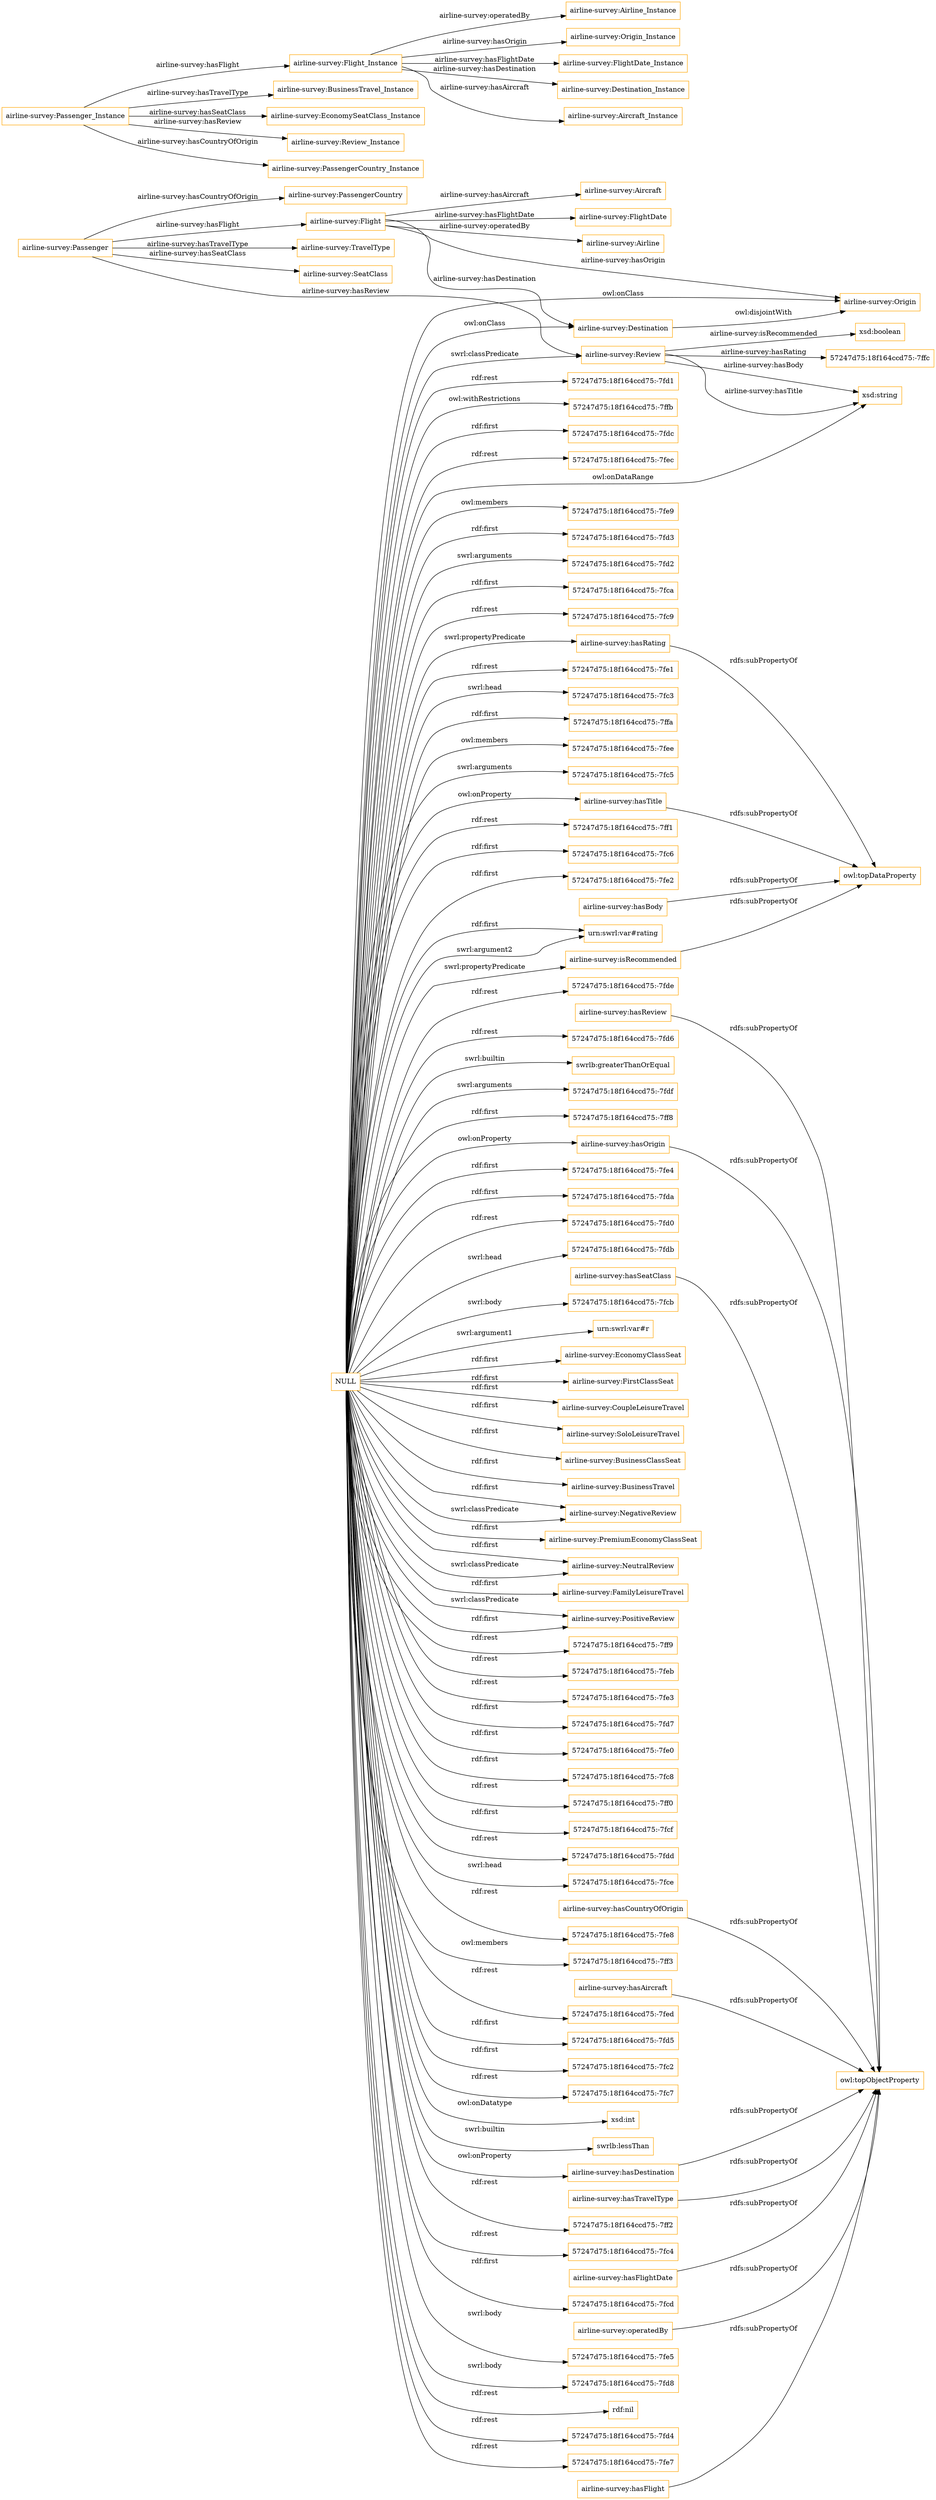 digraph ar2dtool_diagram { 
rankdir=LR;
size="1501"
node [shape = rectangle, color="orange"]; "airline-survey:Destination" "airline-survey:Aircraft" "airline-survey:EconomyClassSeat" "airline-survey:FirstClassSeat" "airline-survey:CoupleLeisureTravel" "airline-survey:PassengerCountry" "airline-survey:FlightDate" "airline-survey:Review" "airline-survey:SoloLeisureTravel" "airline-survey:BusinessClassSeat" "airline-survey:TravelType" "airline-survey:BusinessTravel" "airline-survey:SeatClass" "airline-survey:Origin" "airline-survey:NegativeReview" "airline-survey:PremiumEconomyClassSeat" "airline-survey:NeutralReview" "airline-survey:FamilyLeisureTravel" "airline-survey:Flight" "airline-survey:PositiveReview" "airline-survey:Passenger" "airline-survey:Airline" ; /*classes style*/
	"NULL" -> "57247d75:18f164ccd75:-7ff9" [ label = "rdf:rest" ];
	"NULL" -> "57247d75:18f164ccd75:-7feb" [ label = "rdf:rest" ];
	"NULL" -> "57247d75:18f164ccd75:-7fe3" [ label = "rdf:rest" ];
	"NULL" -> "airline-survey:hasOrigin" [ label = "owl:onProperty" ];
	"NULL" -> "airline-survey:NeutralReview" [ label = "rdf:first" ];
	"NULL" -> "airline-survey:hasDestination" [ label = "owl:onProperty" ];
	"NULL" -> "57247d75:18f164ccd75:-7fd7" [ label = "rdf:first" ];
	"NULL" -> "57247d75:18f164ccd75:-7fe0" [ label = "rdf:first" ];
	"NULL" -> "57247d75:18f164ccd75:-7fc8" [ label = "rdf:first" ];
	"NULL" -> "57247d75:18f164ccd75:-7ff0" [ label = "rdf:rest" ];
	"NULL" -> "57247d75:18f164ccd75:-7fcf" [ label = "rdf:first" ];
	"NULL" -> "57247d75:18f164ccd75:-7fdd" [ label = "rdf:rest" ];
	"NULL" -> "airline-survey:FamilyLeisureTravel" [ label = "rdf:first" ];
	"NULL" -> "57247d75:18f164ccd75:-7fce" [ label = "swrl:head" ];
	"NULL" -> "airline-survey:FirstClassSeat" [ label = "rdf:first" ];
	"NULL" -> "57247d75:18f164ccd75:-7fe8" [ label = "rdf:rest" ];
	"NULL" -> "airline-survey:SoloLeisureTravel" [ label = "rdf:first" ];
	"NULL" -> "57247d75:18f164ccd75:-7ff3" [ label = "owl:members" ];
	"NULL" -> "57247d75:18f164ccd75:-7fed" [ label = "rdf:rest" ];
	"NULL" -> "airline-survey:PositiveReview" [ label = "swrl:classPredicate" ];
	"NULL" -> "airline-survey:BusinessClassSeat" [ label = "rdf:first" ];
	"NULL" -> "57247d75:18f164ccd75:-7fd5" [ label = "rdf:first" ];
	"NULL" -> "airline-survey:PremiumEconomyClassSeat" [ label = "rdf:first" ];
	"NULL" -> "57247d75:18f164ccd75:-7fc2" [ label = "rdf:first" ];
	"NULL" -> "airline-survey:NegativeReview" [ label = "rdf:first" ];
	"NULL" -> "57247d75:18f164ccd75:-7fc7" [ label = "rdf:rest" ];
	"NULL" -> "airline-survey:Origin" [ label = "owl:onClass" ];
	"NULL" -> "xsd:int" [ label = "owl:onDatatype" ];
	"NULL" -> "swrlb:lessThan" [ label = "swrl:builtin" ];
	"NULL" -> "57247d75:18f164ccd75:-7ff2" [ label = "rdf:rest" ];
	"NULL" -> "57247d75:18f164ccd75:-7fc4" [ label = "rdf:rest" ];
	"NULL" -> "57247d75:18f164ccd75:-7fcd" [ label = "rdf:first" ];
	"NULL" -> "57247d75:18f164ccd75:-7fe5" [ label = "swrl:body" ];
	"NULL" -> "airline-survey:EconomyClassSeat" [ label = "rdf:first" ];
	"NULL" -> "airline-survey:Review" [ label = "swrl:classPredicate" ];
	"NULL" -> "airline-survey:hasRating" [ label = "swrl:propertyPredicate" ];
	"NULL" -> "57247d75:18f164ccd75:-7fd8" [ label = "swrl:body" ];
	"NULL" -> "rdf:nil" [ label = "rdf:rest" ];
	"NULL" -> "airline-survey:NeutralReview" [ label = "swrl:classPredicate" ];
	"NULL" -> "57247d75:18f164ccd75:-7fd4" [ label = "rdf:rest" ];
	"NULL" -> "57247d75:18f164ccd75:-7fe7" [ label = "rdf:rest" ];
	"NULL" -> "57247d75:18f164ccd75:-7fd1" [ label = "rdf:rest" ];
	"NULL" -> "57247d75:18f164ccd75:-7ffb" [ label = "owl:withRestrictions" ];
	"NULL" -> "57247d75:18f164ccd75:-7fdc" [ label = "rdf:first" ];
	"NULL" -> "57247d75:18f164ccd75:-7fec" [ label = "rdf:rest" ];
	"NULL" -> "57247d75:18f164ccd75:-7fe9" [ label = "owl:members" ];
	"NULL" -> "57247d75:18f164ccd75:-7fd3" [ label = "rdf:first" ];
	"NULL" -> "57247d75:18f164ccd75:-7fd2" [ label = "swrl:arguments" ];
	"NULL" -> "57247d75:18f164ccd75:-7fca" [ label = "rdf:first" ];
	"NULL" -> "airline-survey:hasTitle" [ label = "owl:onProperty" ];
	"NULL" -> "airline-survey:isRecommended" [ label = "swrl:propertyPredicate" ];
	"NULL" -> "57247d75:18f164ccd75:-7fc9" [ label = "rdf:rest" ];
	"NULL" -> "57247d75:18f164ccd75:-7fe1" [ label = "rdf:rest" ];
	"NULL" -> "airline-survey:CoupleLeisureTravel" [ label = "rdf:first" ];
	"NULL" -> "57247d75:18f164ccd75:-7fc3" [ label = "swrl:head" ];
	"NULL" -> "57247d75:18f164ccd75:-7ffa" [ label = "rdf:first" ];
	"NULL" -> "airline-survey:BusinessTravel" [ label = "rdf:first" ];
	"NULL" -> "airline-survey:NegativeReview" [ label = "swrl:classPredicate" ];
	"NULL" -> "57247d75:18f164ccd75:-7fee" [ label = "owl:members" ];
	"NULL" -> "xsd:string" [ label = "owl:onDataRange" ];
	"NULL" -> "57247d75:18f164ccd75:-7fc5" [ label = "swrl:arguments" ];
	"NULL" -> "57247d75:18f164ccd75:-7ff1" [ label = "rdf:rest" ];
	"NULL" -> "57247d75:18f164ccd75:-7fc6" [ label = "rdf:first" ];
	"NULL" -> "57247d75:18f164ccd75:-7fe2" [ label = "rdf:first" ];
	"NULL" -> "urn:swrl:var#rating" [ label = "rdf:first" ];
	"NULL" -> "57247d75:18f164ccd75:-7fde" [ label = "rdf:rest" ];
	"NULL" -> "57247d75:18f164ccd75:-7fd6" [ label = "rdf:rest" ];
	"NULL" -> "swrlb:greaterThanOrEqual" [ label = "swrl:builtin" ];
	"NULL" -> "57247d75:18f164ccd75:-7fdf" [ label = "swrl:arguments" ];
	"NULL" -> "57247d75:18f164ccd75:-7ff8" [ label = "rdf:first" ];
	"NULL" -> "urn:swrl:var#rating" [ label = "swrl:argument2" ];
	"NULL" -> "airline-survey:PositiveReview" [ label = "rdf:first" ];
	"NULL" -> "57247d75:18f164ccd75:-7fe4" [ label = "rdf:first" ];
	"NULL" -> "57247d75:18f164ccd75:-7fda" [ label = "rdf:first" ];
	"NULL" -> "airline-survey:Destination" [ label = "owl:onClass" ];
	"NULL" -> "57247d75:18f164ccd75:-7fd0" [ label = "rdf:rest" ];
	"NULL" -> "57247d75:18f164ccd75:-7fdb" [ label = "swrl:head" ];
	"NULL" -> "57247d75:18f164ccd75:-7fcb" [ label = "swrl:body" ];
	"NULL" -> "urn:swrl:var#r" [ label = "swrl:argument1" ];
	"airline-survey:hasOrigin" -> "owl:topObjectProperty" [ label = "rdfs:subPropertyOf" ];
	"airline-survey:Flight_Instance" -> "airline-survey:Airline_Instance" [ label = "airline-survey:operatedBy" ];
	"airline-survey:Flight_Instance" -> "airline-survey:Origin_Instance" [ label = "airline-survey:hasOrigin" ];
	"airline-survey:Flight_Instance" -> "airline-survey:FlightDate_Instance" [ label = "airline-survey:hasFlightDate" ];
	"airline-survey:Flight_Instance" -> "airline-survey:Destination_Instance" [ label = "airline-survey:hasDestination" ];
	"airline-survey:Flight_Instance" -> "airline-survey:Aircraft_Instance" [ label = "airline-survey:hasAircraft" ];
	"airline-survey:Passenger_Instance" -> "airline-survey:BusinessTravel_Instance" [ label = "airline-survey:hasTravelType" ];
	"airline-survey:Passenger_Instance" -> "airline-survey:EconomySeatClass_Instance" [ label = "airline-survey:hasSeatClass" ];
	"airline-survey:Passenger_Instance" -> "airline-survey:Review_Instance" [ label = "airline-survey:hasReview" ];
	"airline-survey:Passenger_Instance" -> "airline-survey:Flight_Instance" [ label = "airline-survey:hasFlight" ];
	"airline-survey:Passenger_Instance" -> "airline-survey:PassengerCountry_Instance" [ label = "airline-survey:hasCountryOfOrigin" ];
	"airline-survey:isRecommended" -> "owl:topDataProperty" [ label = "rdfs:subPropertyOf" ];
	"airline-survey:hasCountryOfOrigin" -> "owl:topObjectProperty" [ label = "rdfs:subPropertyOf" ];
	"airline-survey:hasTitle" -> "owl:topDataProperty" [ label = "rdfs:subPropertyOf" ];
	"airline-survey:hasTravelType" -> "owl:topObjectProperty" [ label = "rdfs:subPropertyOf" ];
	"airline-survey:operatedBy" -> "owl:topObjectProperty" [ label = "rdfs:subPropertyOf" ];
	"airline-survey:hasBody" -> "owl:topDataProperty" [ label = "rdfs:subPropertyOf" ];
	"airline-survey:hasRating" -> "owl:topDataProperty" [ label = "rdfs:subPropertyOf" ];
	"airline-survey:hasDestination" -> "owl:topObjectProperty" [ label = "rdfs:subPropertyOf" ];
	"airline-survey:hasFlightDate" -> "owl:topObjectProperty" [ label = "rdfs:subPropertyOf" ];
	"airline-survey:hasReview" -> "owl:topObjectProperty" [ label = "rdfs:subPropertyOf" ];
	"airline-survey:Destination" -> "airline-survey:Origin" [ label = "owl:disjointWith" ];
	"airline-survey:hasFlight" -> "owl:topObjectProperty" [ label = "rdfs:subPropertyOf" ];
	"airline-survey:hasSeatClass" -> "owl:topObjectProperty" [ label = "rdfs:subPropertyOf" ];
	"airline-survey:hasAircraft" -> "owl:topObjectProperty" [ label = "rdfs:subPropertyOf" ];
	"airline-survey:Passenger" -> "airline-survey:PassengerCountry" [ label = "airline-survey:hasCountryOfOrigin" ];
	"airline-survey:Flight" -> "airline-survey:Aircraft" [ label = "airline-survey:hasAircraft" ];
	"airline-survey:Review" -> "xsd:string" [ label = "airline-survey:hasTitle" ];
	"airline-survey:Flight" -> "airline-survey:Airline" [ label = "airline-survey:operatedBy" ];
	"airline-survey:Review" -> "xsd:boolean" [ label = "airline-survey:isRecommended" ];
	"airline-survey:Review" -> "57247d75:18f164ccd75:-7ffc" [ label = "airline-survey:hasRating" ];
	"airline-survey:Review" -> "xsd:string" [ label = "airline-survey:hasBody" ];
	"airline-survey:Flight" -> "airline-survey:Destination" [ label = "airline-survey:hasDestination" ];
	"airline-survey:Flight" -> "airline-survey:Origin" [ label = "airline-survey:hasOrigin" ];
	"airline-survey:Passenger" -> "airline-survey:Review" [ label = "airline-survey:hasReview" ];
	"airline-survey:Passenger" -> "airline-survey:SeatClass" [ label = "airline-survey:hasSeatClass" ];
	"airline-survey:Flight" -> "airline-survey:FlightDate" [ label = "airline-survey:hasFlightDate" ];
	"airline-survey:Passenger" -> "airline-survey:Flight" [ label = "airline-survey:hasFlight" ];
	"airline-survey:Passenger" -> "airline-survey:TravelType" [ label = "airline-survey:hasTravelType" ];

}
